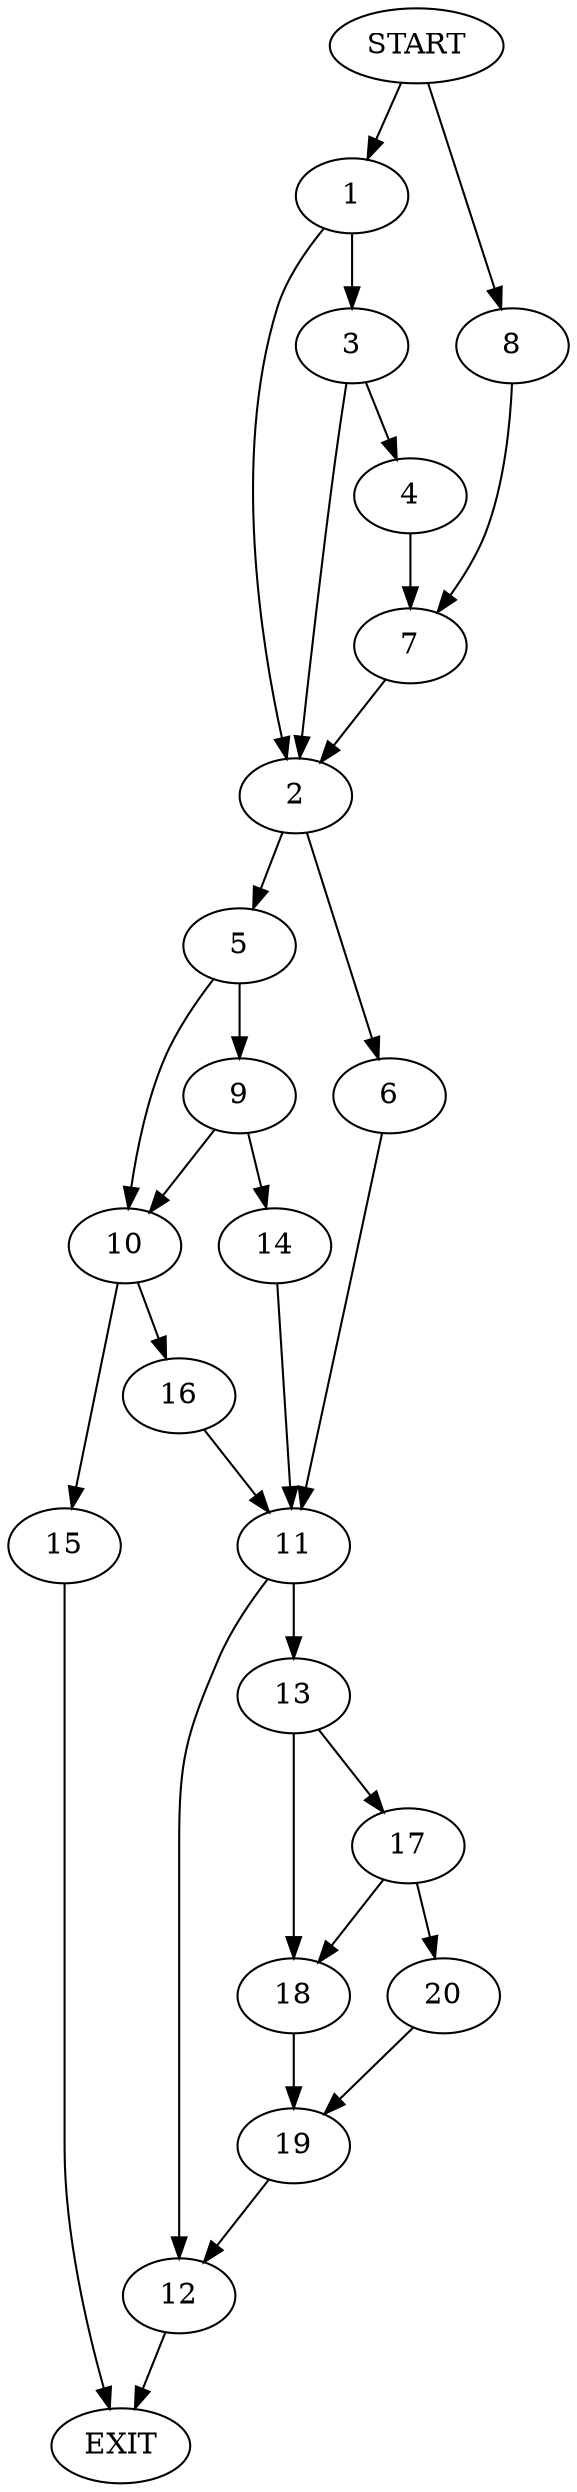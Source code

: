 digraph {
0 [label="START"];
1;
2;
3;
4;
5;
6;
7;
8;
9;
10;
11;
12;
13;
14;
15;
16;
17;
18;
19;
20;
21 [label="EXIT"];
0 -> 1;
1 -> 2;
1 -> 3;
3 -> 2;
3 -> 4;
2 -> 5;
2 -> 6;
4 -> 7;
7 -> 2;
0 -> 8;
8 -> 7;
5 -> 9;
5 -> 10;
6 -> 11;
11 -> 12;
11 -> 13;
9 -> 14;
9 -> 10;
10 -> 15;
10 -> 16;
14 -> 11;
15 -> 21;
16 -> 11;
13 -> 17;
13 -> 18;
12 -> 21;
18 -> 19;
17 -> 20;
17 -> 18;
20 -> 19;
19 -> 12;
}